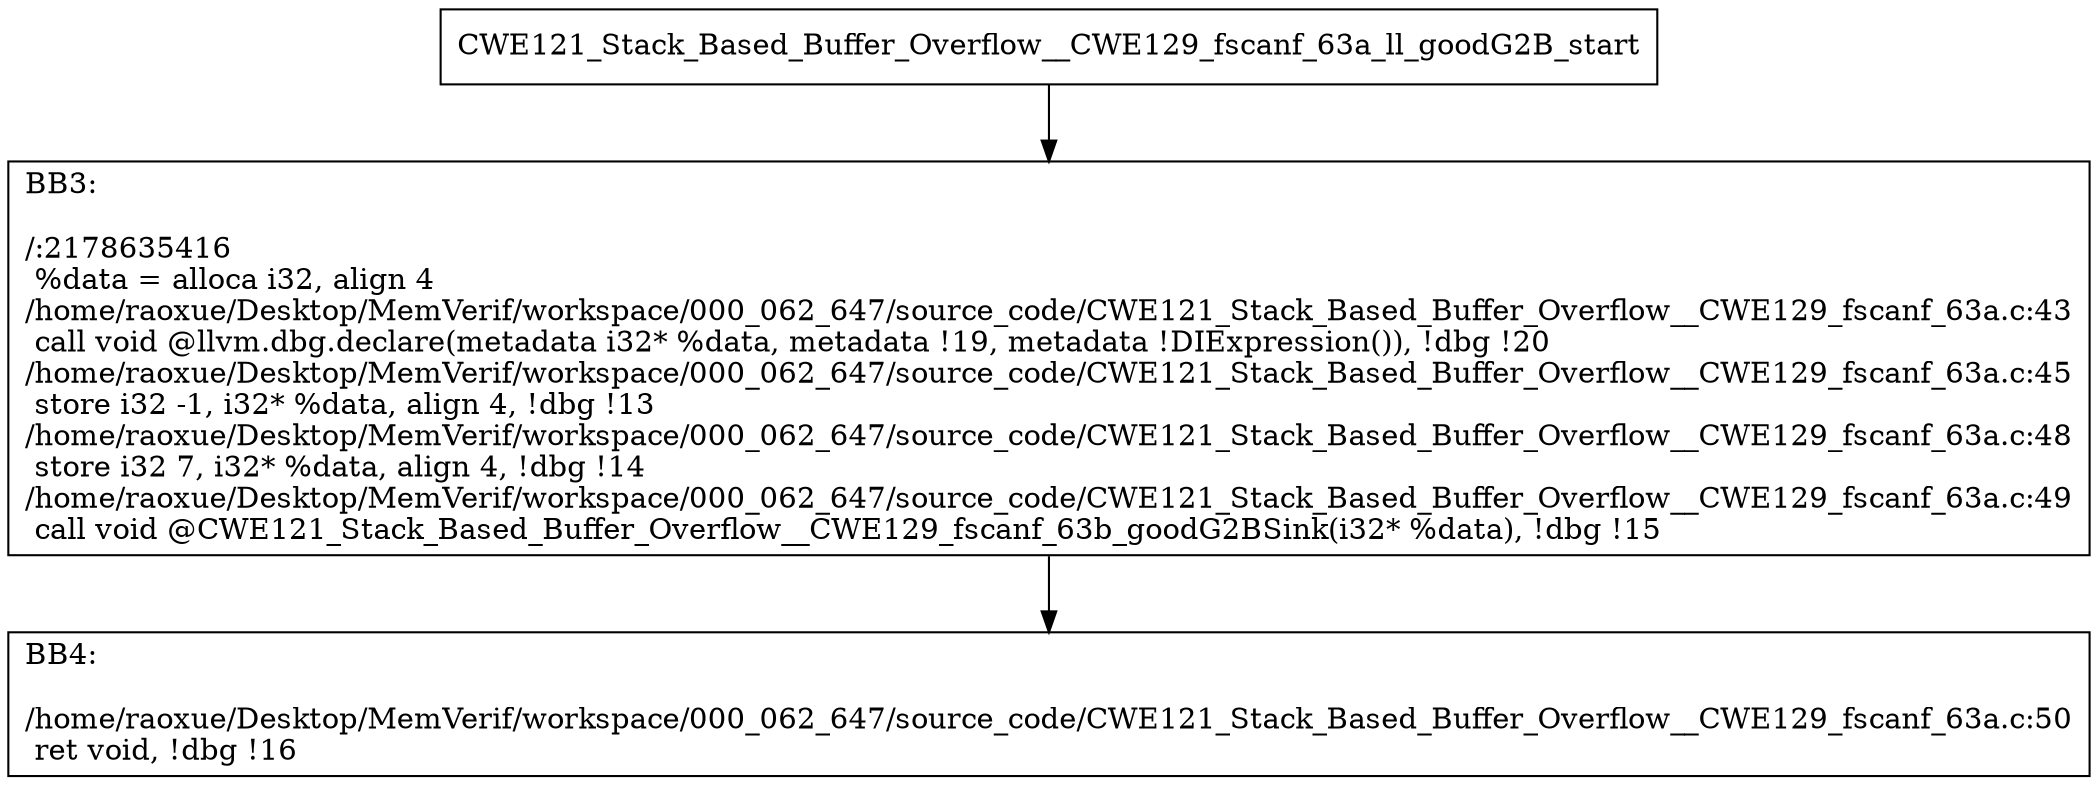 digraph "CFG for'CWE121_Stack_Based_Buffer_Overflow__CWE129_fscanf_63a_ll_goodG2B' function" {
	BBCWE121_Stack_Based_Buffer_Overflow__CWE129_fscanf_63a_ll_goodG2B_start[shape=record,label="{CWE121_Stack_Based_Buffer_Overflow__CWE129_fscanf_63a_ll_goodG2B_start}"];
	BBCWE121_Stack_Based_Buffer_Overflow__CWE129_fscanf_63a_ll_goodG2B_start-> CWE121_Stack_Based_Buffer_Overflow__CWE129_fscanf_63a_ll_goodG2BBB3;
	CWE121_Stack_Based_Buffer_Overflow__CWE129_fscanf_63a_ll_goodG2BBB3 [shape=record, label="{BB3:\l\l/:2178635416\l
  %data = alloca i32, align 4\l
/home/raoxue/Desktop/MemVerif/workspace/000_062_647/source_code/CWE121_Stack_Based_Buffer_Overflow__CWE129_fscanf_63a.c:43\l
  call void @llvm.dbg.declare(metadata i32* %data, metadata !19, metadata !DIExpression()), !dbg !20\l
/home/raoxue/Desktop/MemVerif/workspace/000_062_647/source_code/CWE121_Stack_Based_Buffer_Overflow__CWE129_fscanf_63a.c:45\l
  store i32 -1, i32* %data, align 4, !dbg !13\l
/home/raoxue/Desktop/MemVerif/workspace/000_062_647/source_code/CWE121_Stack_Based_Buffer_Overflow__CWE129_fscanf_63a.c:48\l
  store i32 7, i32* %data, align 4, !dbg !14\l
/home/raoxue/Desktop/MemVerif/workspace/000_062_647/source_code/CWE121_Stack_Based_Buffer_Overflow__CWE129_fscanf_63a.c:49\l
  call void @CWE121_Stack_Based_Buffer_Overflow__CWE129_fscanf_63b_goodG2BSink(i32* %data), !dbg !15\l
}"];
	CWE121_Stack_Based_Buffer_Overflow__CWE129_fscanf_63a_ll_goodG2BBB3-> CWE121_Stack_Based_Buffer_Overflow__CWE129_fscanf_63a_ll_goodG2BBB4;
	CWE121_Stack_Based_Buffer_Overflow__CWE129_fscanf_63a_ll_goodG2BBB4 [shape=record, label="{BB4:\l\l/home/raoxue/Desktop/MemVerif/workspace/000_062_647/source_code/CWE121_Stack_Based_Buffer_Overflow__CWE129_fscanf_63a.c:50\l
  ret void, !dbg !16\l
}"];
}
